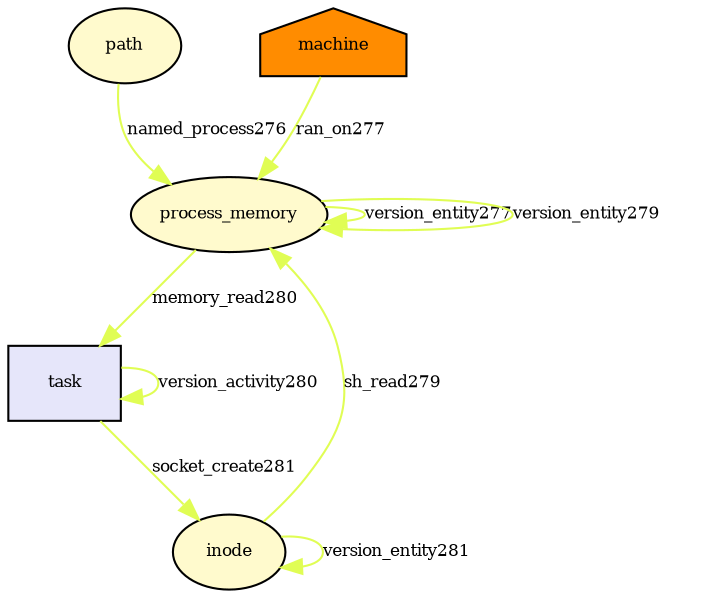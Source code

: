 digraph RGL__DirectedAdjacencyGraph {path[fontsize = 8,label = "path",shape = ellipse, fillcolor="#fffacd", style = filled]

process_memory[fontsize = 8,label = "process_memory",shape = ellipse, fillcolor="#fffacd", style = filled]

path -> process_memory[fontsize = 8,label = "named_process276", color="#e0fd54"]

process_memory -> process_memory[fontsize = 8,label = "version_entity277", color="#e0fd54"]

machine[fontsize = 8,label = "machine",shape = house, fillcolor="#ff8c00", style = filled]

machine -> process_memory[fontsize = 8,label = "ran_on277", color="#e0fd54"]

process_memory -> process_memory[fontsize = 8,label = "version_entity279", color="#e0fd54"]

inode[fontsize = 8,label = "inode",shape = ellipse, fillcolor="#fffacd", style = filled]

inode -> process_memory[fontsize = 8,label = "sh_read279", color="#e0fd54"]

task[fontsize = 8,label = "task",shape = rectangle, fillcolor="#e6e6fa", style = filled]

task -> task[fontsize = 8,label = "version_activity280", color="#e0fd54"]

process_memory -> task[fontsize = 8,label = "memory_read280", color="#e0fd54"]

inode -> inode[fontsize = 8,label = "version_entity281", color="#e0fd54"]

task -> inode[fontsize = 8,label = "socket_create281", color="#e0fd54"]

}